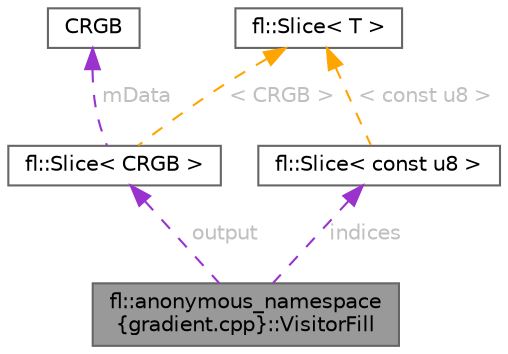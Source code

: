 digraph "fl::anonymous_namespace{gradient.cpp}::VisitorFill"
{
 // INTERACTIVE_SVG=YES
 // LATEX_PDF_SIZE
  bgcolor="transparent";
  edge [fontname=Helvetica,fontsize=10,labelfontname=Helvetica,labelfontsize=10];
  node [fontname=Helvetica,fontsize=10,shape=box,height=0.2,width=0.4];
  Node1 [id="Node000001",label="fl::anonymous_namespace\l\{gradient.cpp\}::VisitorFill",height=0.2,width=0.4,color="gray40", fillcolor="grey60", style="filled", fontcolor="black",tooltip=" "];
  Node2 -> Node1 [id="edge1_Node000001_Node000002",dir="back",color="darkorchid3",style="dashed",tooltip=" ",label=" output",fontcolor="grey" ];
  Node2 [id="Node000002",label="fl::Slice\< CRGB \>",height=0.2,width=0.4,color="gray40", fillcolor="white", style="filled",URL="$d8/de4/classfl_1_1_slice.html",tooltip=" "];
  Node3 -> Node2 [id="edge2_Node000002_Node000003",dir="back",color="darkorchid3",style="dashed",tooltip=" ",label=" mData",fontcolor="grey" ];
  Node3 [id="Node000003",label="CRGB",height=0.2,width=0.4,color="gray40", fillcolor="white", style="filled",URL="$d7/d82/struct_c_r_g_b.html",tooltip="Representation of an RGB pixel (Red, Green, Blue)"];
  Node4 -> Node2 [id="edge3_Node000002_Node000004",dir="back",color="orange",style="dashed",tooltip=" ",label=" \< CRGB \>",fontcolor="grey" ];
  Node4 [id="Node000004",label="fl::Slice\< T \>",height=0.2,width=0.4,color="gray40", fillcolor="white", style="filled",URL="$d8/de4/classfl_1_1_slice.html",tooltip=" "];
  Node5 -> Node1 [id="edge4_Node000001_Node000005",dir="back",color="darkorchid3",style="dashed",tooltip=" ",label=" indices",fontcolor="grey" ];
  Node5 [id="Node000005",label="fl::Slice\< const u8 \>",height=0.2,width=0.4,color="gray40", fillcolor="white", style="filled",URL="$d8/de4/classfl_1_1_slice.html",tooltip=" "];
  Node4 -> Node5 [id="edge5_Node000005_Node000004",dir="back",color="orange",style="dashed",tooltip=" ",label=" \< const u8 \>",fontcolor="grey" ];
}
